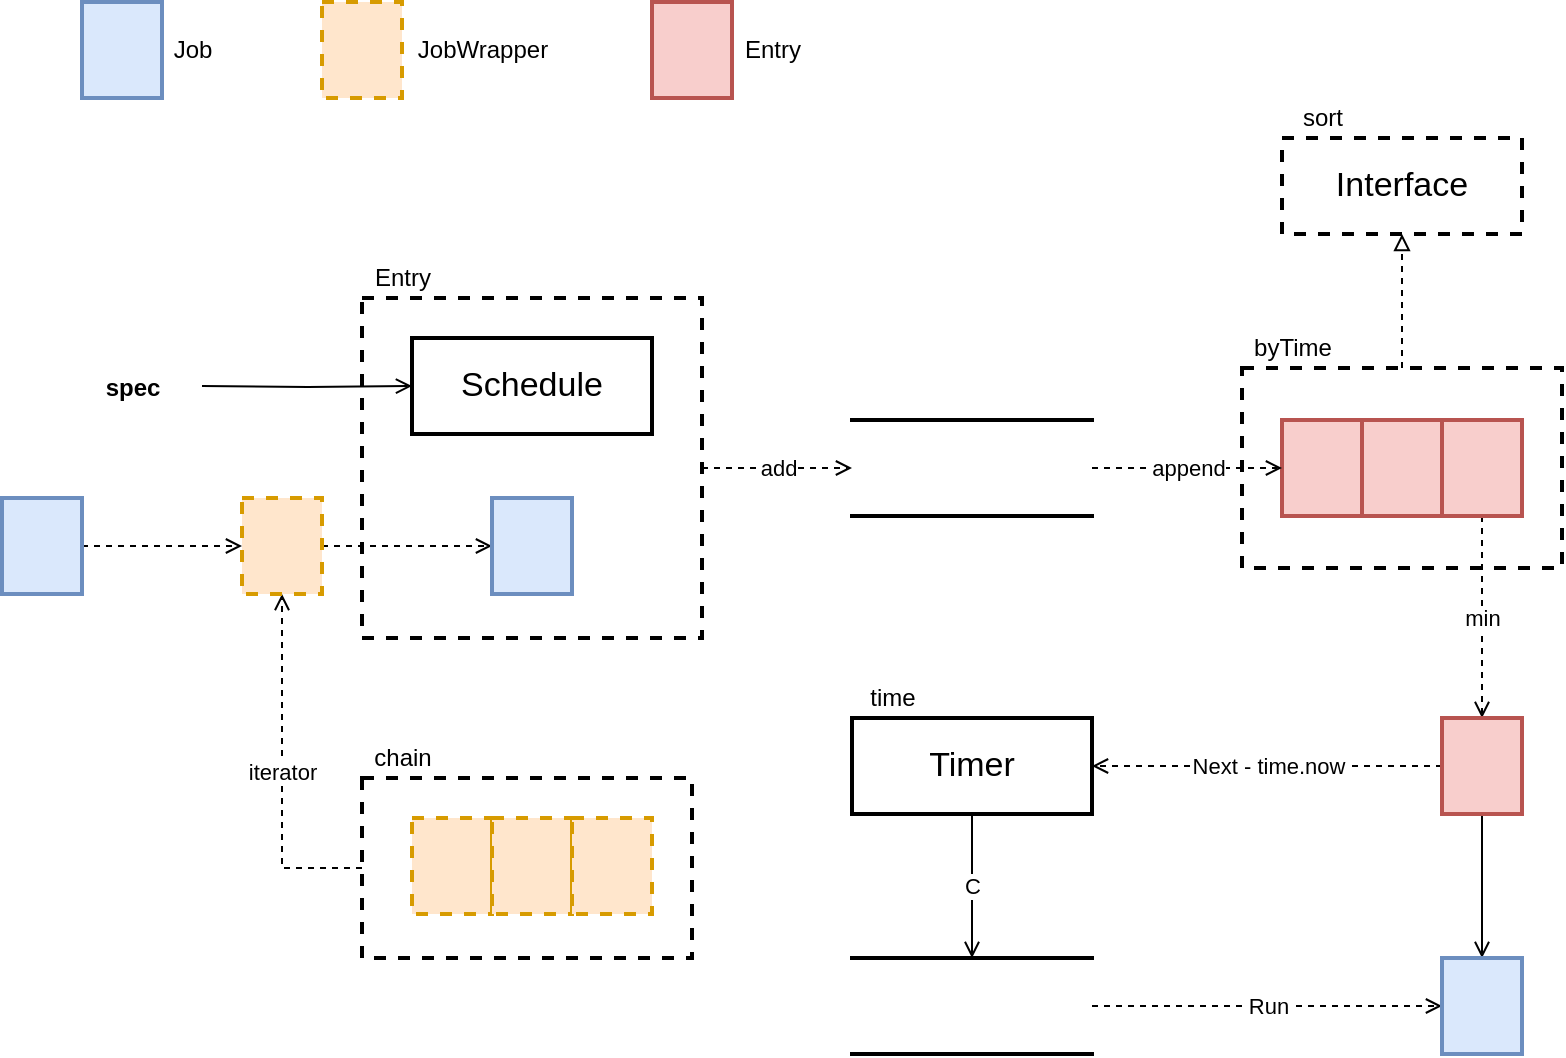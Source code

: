 <mxfile version="14.6.13" type="device"><diagram id="ok8Yl9KTPKNvlsHbcTV-" name="Page-1"><mxGraphModel dx="1106" dy="1003" grid="1" gridSize="10" guides="1" tooltips="1" connect="1" arrows="1" fold="1" page="1" pageScale="1" pageWidth="850" pageHeight="1100" math="0" shadow="0"><root><mxCell id="0"/><mxCell id="1" parent="0"/><mxCell id="dq0iOT6F31urXTP-gUwY-26" value="iterator" style="edgeStyle=orthogonalEdgeStyle;rounded=0;orthogonalLoop=1;jettySize=auto;html=1;exitX=0;exitY=0.5;exitDx=0;exitDy=0;entryX=0.5;entryY=1;entryDx=0;entryDy=0;dashed=1;endArrow=open;endFill=0;" edge="1" parent="1" source="Ab4Q6ABjmTXy7rZyKvtz-16" target="C_boaYSNK7tZGauq6and-1"><mxGeometry relative="1" as="geometry"/></mxCell><mxCell id="Ab4Q6ABjmTXy7rZyKvtz-16" value="" style="rounded=0;whiteSpace=wrap;html=1;strokeWidth=2;fontSize=17;dashed=1;fillColor=none;" vertex="1" parent="1"><mxGeometry x="280" y="600" width="165" height="90" as="geometry"/></mxCell><mxCell id="dq0iOT6F31urXTP-gUwY-25" value="add" style="edgeStyle=orthogonalEdgeStyle;rounded=0;orthogonalLoop=1;jettySize=auto;html=1;exitX=1;exitY=0.5;exitDx=0;exitDy=0;entryX=0;entryY=0.5;entryDx=0;entryDy=0;endArrow=open;endFill=0;dashed=1;" edge="1" parent="1" source="Ab4Q6ABjmTXy7rZyKvtz-9" target="dq0iOT6F31urXTP-gUwY-23"><mxGeometry relative="1" as="geometry"/></mxCell><mxCell id="Ab4Q6ABjmTXy7rZyKvtz-9" value="" style="rounded=0;whiteSpace=wrap;html=1;strokeWidth=2;fontSize=17;fillColor=none;dashed=1;" vertex="1" parent="1"><mxGeometry x="280" y="360" width="170" height="170" as="geometry"/></mxCell><mxCell id="Ab4Q6ABjmTXy7rZyKvtz-18" style="edgeStyle=orthogonalEdgeStyle;rounded=0;orthogonalLoop=1;jettySize=auto;html=1;exitX=1;exitY=0.5;exitDx=0;exitDy=0;endArrow=open;endFill=0;entryX=0;entryY=0.5;entryDx=0;entryDy=0;dashed=1;" edge="1" parent="1" source="C_boaYSNK7tZGauq6and-1" target="Ab4Q6ABjmTXy7rZyKvtz-7"><mxGeometry relative="1" as="geometry"/></mxCell><mxCell id="Ab4Q6ABjmTXy7rZyKvtz-1" value="spec" style="text;html=1;align=center;verticalAlign=middle;resizable=0;points=[];autosize=1;strokeColor=none;fontStyle=1" vertex="1" parent="1"><mxGeometry x="145" y="395" width="40" height="20" as="geometry"/></mxCell><mxCell id="Ab4Q6ABjmTXy7rZyKvtz-5" value="" style="edgeStyle=orthogonalEdgeStyle;rounded=0;orthogonalLoop=1;jettySize=auto;html=1;endArrow=open;endFill=0;" edge="1" parent="1" target="Ab4Q6ABjmTXy7rZyKvtz-4"><mxGeometry relative="1" as="geometry"><mxPoint x="200" y="404" as="sourcePoint"/></mxGeometry></mxCell><mxCell id="Ab4Q6ABjmTXy7rZyKvtz-4" value="Schedule" style="rounded=0;whiteSpace=wrap;html=1;strokeWidth=2;fontSize=17;" vertex="1" parent="1"><mxGeometry x="305" y="380" width="120" height="48" as="geometry"/></mxCell><mxCell id="Ab4Q6ABjmTXy7rZyKvtz-19" style="edgeStyle=orthogonalEdgeStyle;rounded=0;orthogonalLoop=1;jettySize=auto;html=1;exitX=1;exitY=0.5;exitDx=0;exitDy=0;entryX=0;entryY=0.5;entryDx=0;entryDy=0;endArrow=open;endFill=0;dashed=1;" edge="1" parent="1" source="Ab4Q6ABjmTXy7rZyKvtz-6" target="C_boaYSNK7tZGauq6and-1"><mxGeometry relative="1" as="geometry"/></mxCell><mxCell id="Ab4Q6ABjmTXy7rZyKvtz-6" value="" style="rounded=0;whiteSpace=wrap;html=1;strokeWidth=2;fontSize=17;fillColor=#dae8fc;strokeColor=#6c8ebf;" vertex="1" parent="1"><mxGeometry x="100" y="460" width="40" height="48" as="geometry"/></mxCell><mxCell id="Ab4Q6ABjmTXy7rZyKvtz-7" value="" style="rounded=0;whiteSpace=wrap;html=1;strokeWidth=2;fontSize=17;fillColor=#dae8fc;strokeColor=#6c8ebf;" vertex="1" parent="1"><mxGeometry x="345" y="460" width="40" height="48" as="geometry"/></mxCell><mxCell id="Ab4Q6ABjmTXy7rZyKvtz-10" value="Entry" style="text;html=1;align=center;verticalAlign=middle;resizable=0;points=[];autosize=1;strokeColor=none;" vertex="1" parent="1"><mxGeometry x="280" y="340" width="40" height="20" as="geometry"/></mxCell><mxCell id="Ab4Q6ABjmTXy7rZyKvtz-11" value="" style="rounded=0;whiteSpace=wrap;html=1;strokeWidth=2;fontSize=17;dashed=1;fillColor=#ffe6cc;strokeColor=#d79b00;" vertex="1" parent="1"><mxGeometry x="305" y="620" width="40" height="48" as="geometry"/></mxCell><mxCell id="Ab4Q6ABjmTXy7rZyKvtz-12" value="" style="rounded=0;whiteSpace=wrap;html=1;strokeWidth=2;fontSize=17;dashed=1;fillColor=#ffe6cc;strokeColor=#d79b00;" vertex="1" parent="1"><mxGeometry x="345" y="620" width="40" height="48" as="geometry"/></mxCell><mxCell id="Ab4Q6ABjmTXy7rZyKvtz-13" value="" style="rounded=0;whiteSpace=wrap;html=1;strokeWidth=2;fontSize=17;dashed=1;fillColor=#ffe6cc;strokeColor=#d79b00;" vertex="1" parent="1"><mxGeometry x="385" y="620" width="40" height="48" as="geometry"/></mxCell><mxCell id="Ab4Q6ABjmTXy7rZyKvtz-14" value="" style="rounded=0;whiteSpace=wrap;html=1;strokeWidth=2;fontSize=17;dashed=1;fillColor=#ffe6cc;strokeColor=#d79b00;" vertex="1" parent="1"><mxGeometry x="260" y="212" width="40" height="48" as="geometry"/></mxCell><mxCell id="Ab4Q6ABjmTXy7rZyKvtz-15" value="JobWrapper" style="text;html=1;align=center;verticalAlign=middle;resizable=0;points=[];autosize=1;strokeColor=none;" vertex="1" parent="1"><mxGeometry x="300" y="226" width="80" height="20" as="geometry"/></mxCell><mxCell id="Ab4Q6ABjmTXy7rZyKvtz-17" value="chain" style="text;html=1;align=center;verticalAlign=middle;resizable=0;points=[];autosize=1;strokeColor=none;" vertex="1" parent="1"><mxGeometry x="280" y="580" width="40" height="20" as="geometry"/></mxCell><mxCell id="Ab4Q6ABjmTXy7rZyKvtz-21" value="" style="rounded=0;whiteSpace=wrap;html=1;strokeWidth=2;fontSize=17;fillColor=#dae8fc;strokeColor=#6c8ebf;" vertex="1" parent="1"><mxGeometry x="140" y="212" width="40" height="48" as="geometry"/></mxCell><mxCell id="Ab4Q6ABjmTXy7rZyKvtz-22" value="Job" style="text;html=1;align=center;verticalAlign=middle;resizable=0;points=[];autosize=1;strokeColor=none;" vertex="1" parent="1"><mxGeometry x="180" y="226" width="30" height="20" as="geometry"/></mxCell><mxCell id="C_boaYSNK7tZGauq6and-1" value="" style="rounded=0;whiteSpace=wrap;html=1;strokeWidth=2;fontSize=17;dashed=1;fillColor=#ffe6cc;strokeColor=#d79b00;" vertex="1" parent="1"><mxGeometry x="220" y="460" width="40" height="48" as="geometry"/></mxCell><mxCell id="dq0iOT6F31urXTP-gUwY-1" value="" style="rounded=0;whiteSpace=wrap;html=1;strokeWidth=2;fontSize=17;fillColor=none;dashed=1;" vertex="1" parent="1"><mxGeometry x="720" y="395" width="160" height="100" as="geometry"/></mxCell><mxCell id="dq0iOT6F31urXTP-gUwY-2" value="" style="rounded=0;whiteSpace=wrap;html=1;strokeWidth=2;fontSize=17;fillColor=#f8cecc;strokeColor=#b85450;" vertex="1" parent="1"><mxGeometry x="740" y="421" width="40" height="48" as="geometry"/></mxCell><mxCell id="dq0iOT6F31urXTP-gUwY-3" value="" style="rounded=0;whiteSpace=wrap;html=1;strokeWidth=2;fontSize=17;fillColor=#f8cecc;strokeColor=#b85450;" vertex="1" parent="1"><mxGeometry x="780" y="421" width="40" height="48" as="geometry"/></mxCell><mxCell id="dq0iOT6F31urXTP-gUwY-4" value="min" style="edgeStyle=orthogonalEdgeStyle;rounded=0;orthogonalLoop=1;jettySize=auto;html=1;exitX=0.5;exitY=1;exitDx=0;exitDy=0;dashed=1;endArrow=open;endFill=0;entryX=0.5;entryY=0;entryDx=0;entryDy=0;" edge="1" parent="1" source="dq0iOT6F31urXTP-gUwY-5" target="dq0iOT6F31urXTP-gUwY-12"><mxGeometry relative="1" as="geometry"><mxPoint x="750" y="539" as="targetPoint"/></mxGeometry></mxCell><mxCell id="dq0iOT6F31urXTP-gUwY-5" value="" style="rounded=0;whiteSpace=wrap;html=1;strokeWidth=2;fontSize=17;fillColor=#f8cecc;strokeColor=#b85450;" vertex="1" parent="1"><mxGeometry x="820" y="421" width="40" height="48" as="geometry"/></mxCell><mxCell id="dq0iOT6F31urXTP-gUwY-6" style="edgeStyle=orthogonalEdgeStyle;rounded=0;orthogonalLoop=1;jettySize=auto;html=1;exitX=0.5;exitY=0;exitDx=0;exitDy=0;entryX=0.5;entryY=1;entryDx=0;entryDy=0;endArrow=block;endFill=0;dashed=1;" edge="1" parent="1" source="dq0iOT6F31urXTP-gUwY-1" target="dq0iOT6F31urXTP-gUwY-8"><mxGeometry relative="1" as="geometry"/></mxCell><mxCell id="dq0iOT6F31urXTP-gUwY-7" value="byTime" style="text;html=1;align=center;verticalAlign=middle;resizable=0;points=[];autosize=1;strokeColor=none;" vertex="1" parent="1"><mxGeometry x="720" y="375" width="50" height="20" as="geometry"/></mxCell><mxCell id="dq0iOT6F31urXTP-gUwY-8" value="Interface" style="rounded=0;whiteSpace=wrap;html=1;strokeWidth=2;fontSize=17;dashed=1;" vertex="1" parent="1"><mxGeometry x="740" y="280" width="120" height="48" as="geometry"/></mxCell><mxCell id="dq0iOT6F31urXTP-gUwY-9" value="sort" style="text;html=1;align=center;verticalAlign=middle;resizable=0;points=[];autosize=1;strokeColor=none;" vertex="1" parent="1"><mxGeometry x="740" y="260" width="40" height="20" as="geometry"/></mxCell><mxCell id="dq0iOT6F31urXTP-gUwY-10" value="Next - time.now" style="edgeStyle=orthogonalEdgeStyle;rounded=0;orthogonalLoop=1;jettySize=auto;html=1;exitX=0;exitY=0.5;exitDx=0;exitDy=0;dashed=1;endArrow=open;endFill=0;entryX=1;entryY=0.5;entryDx=0;entryDy=0;" edge="1" parent="1" source="dq0iOT6F31urXTP-gUwY-12" target="dq0iOT6F31urXTP-gUwY-14"><mxGeometry relative="1" as="geometry"><mxPoint x="920" y="553" as="targetPoint"/></mxGeometry></mxCell><mxCell id="dq0iOT6F31urXTP-gUwY-11" style="edgeStyle=orthogonalEdgeStyle;rounded=0;orthogonalLoop=1;jettySize=auto;html=1;exitX=0.5;exitY=1;exitDx=0;exitDy=0;entryX=0.5;entryY=0;entryDx=0;entryDy=0;endArrow=open;endFill=0;" edge="1" parent="1" source="dq0iOT6F31urXTP-gUwY-12" target="dq0iOT6F31urXTP-gUwY-18"><mxGeometry relative="1" as="geometry"/></mxCell><mxCell id="dq0iOT6F31urXTP-gUwY-12" value="" style="rounded=0;whiteSpace=wrap;html=1;strokeWidth=2;fontSize=17;fillColor=#f8cecc;strokeColor=#b85450;" vertex="1" parent="1"><mxGeometry x="820" y="570" width="40" height="48" as="geometry"/></mxCell><mxCell id="dq0iOT6F31urXTP-gUwY-13" value="C" style="edgeStyle=orthogonalEdgeStyle;rounded=0;orthogonalLoop=1;jettySize=auto;html=1;exitX=0.5;exitY=1;exitDx=0;exitDy=0;entryX=0.5;entryY=0;entryDx=0;entryDy=0;endArrow=open;endFill=0;" edge="1" parent="1" source="dq0iOT6F31urXTP-gUwY-14" target="dq0iOT6F31urXTP-gUwY-17"><mxGeometry relative="1" as="geometry"/></mxCell><mxCell id="dq0iOT6F31urXTP-gUwY-14" value="Timer" style="rounded=0;whiteSpace=wrap;html=1;strokeWidth=2;fontSize=17;" vertex="1" parent="1"><mxGeometry x="525" y="570" width="120" height="48" as="geometry"/></mxCell><mxCell id="dq0iOT6F31urXTP-gUwY-15" value="time" style="text;html=1;align=center;verticalAlign=middle;resizable=0;points=[];autosize=1;strokeColor=none;" vertex="1" parent="1"><mxGeometry x="525" y="550" width="40" height="20" as="geometry"/></mxCell><mxCell id="dq0iOT6F31urXTP-gUwY-16" value="Run" style="edgeStyle=orthogonalEdgeStyle;rounded=0;orthogonalLoop=1;jettySize=auto;html=1;exitX=1;exitY=0.5;exitDx=0;exitDy=0;entryX=0;entryY=0.5;entryDx=0;entryDy=0;endArrow=open;endFill=0;dashed=1;" edge="1" parent="1" source="dq0iOT6F31urXTP-gUwY-17" target="dq0iOT6F31urXTP-gUwY-18"><mxGeometry relative="1" as="geometry"><Array as="points"><mxPoint x="660" y="714"/><mxPoint x="660" y="714"/></Array></mxGeometry></mxCell><mxCell id="dq0iOT6F31urXTP-gUwY-17" value="" style="shape=partialRectangle;whiteSpace=wrap;html=1;left=0;right=0;fillColor=none;strokeWidth=2;" vertex="1" parent="1"><mxGeometry x="525" y="690" width="120" height="48" as="geometry"/></mxCell><mxCell id="dq0iOT6F31urXTP-gUwY-18" value="" style="rounded=0;whiteSpace=wrap;html=1;strokeWidth=2;fontSize=17;fillColor=#dae8fc;strokeColor=#6c8ebf;" vertex="1" parent="1"><mxGeometry x="820" y="690" width="40" height="48" as="geometry"/></mxCell><mxCell id="dq0iOT6F31urXTP-gUwY-20" value="" style="rounded=0;whiteSpace=wrap;html=1;strokeWidth=2;fontSize=17;fillColor=#f8cecc;strokeColor=#b85450;" vertex="1" parent="1"><mxGeometry x="425" y="212" width="40" height="48" as="geometry"/></mxCell><mxCell id="dq0iOT6F31urXTP-gUwY-21" value="Entry" style="text;html=1;align=center;verticalAlign=middle;resizable=0;points=[];autosize=1;strokeColor=none;" vertex="1" parent="1"><mxGeometry x="465" y="226" width="40" height="20" as="geometry"/></mxCell><mxCell id="dq0iOT6F31urXTP-gUwY-24" value="append" style="edgeStyle=orthogonalEdgeStyle;rounded=0;orthogonalLoop=1;jettySize=auto;html=1;exitX=1;exitY=0.5;exitDx=0;exitDy=0;entryX=0;entryY=0.5;entryDx=0;entryDy=0;endArrow=open;endFill=0;dashed=1;" edge="1" parent="1" source="dq0iOT6F31urXTP-gUwY-23" target="dq0iOT6F31urXTP-gUwY-2"><mxGeometry relative="1" as="geometry"/></mxCell><mxCell id="dq0iOT6F31urXTP-gUwY-23" value="" style="shape=partialRectangle;whiteSpace=wrap;html=1;left=0;right=0;fillColor=none;strokeWidth=2;" vertex="1" parent="1"><mxGeometry x="525" y="421" width="120" height="48" as="geometry"/></mxCell></root></mxGraphModel></diagram></mxfile>